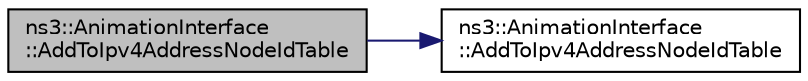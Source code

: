 digraph "ns3::AnimationInterface::AddToIpv4AddressNodeIdTable"
{
 // LATEX_PDF_SIZE
  edge [fontname="Helvetica",fontsize="10",labelfontname="Helvetica",labelfontsize="10"];
  node [fontname="Helvetica",fontsize="10",shape=record];
  rankdir="LR";
  Node1 [label="ns3::AnimationInterface\l::AddToIpv4AddressNodeIdTable",height=0.2,width=0.4,color="black", fillcolor="grey75", style="filled", fontcolor="black",tooltip="Add to IPv4 address node ID table function."];
  Node1 -> Node2 [color="midnightblue",fontsize="10",style="solid",fontname="Helvetica"];
  Node2 [label="ns3::AnimationInterface\l::AddToIpv4AddressNodeIdTable",height=0.2,width=0.4,color="black", fillcolor="white", style="filled",URL="$classns3_1_1_animation_interface.html#a6393d37e753d3445d8915a4f3bc748c7",tooltip="Add to IPv4 address node ID table function."];
}
